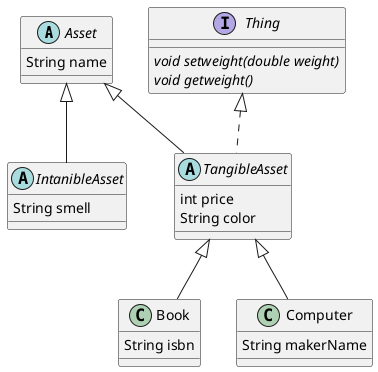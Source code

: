 @startuml
'https://plantuml.com/class-diagram

scale 1
abstract class Asset {
    String name
}

abstract class IntanibleAsset extends Asset {
    String smell
}

abstract class TangibleAsset extends Asset implements Thing {
    int price
    String color
}

class Book extends TangibleAsset{
    String isbn
}

class Computer extends TangibleAsset{
    String makerName
}

interface Thing {
     {abstract} void setweight(double weight)
     {abstract} void getweight()
}

@enduml